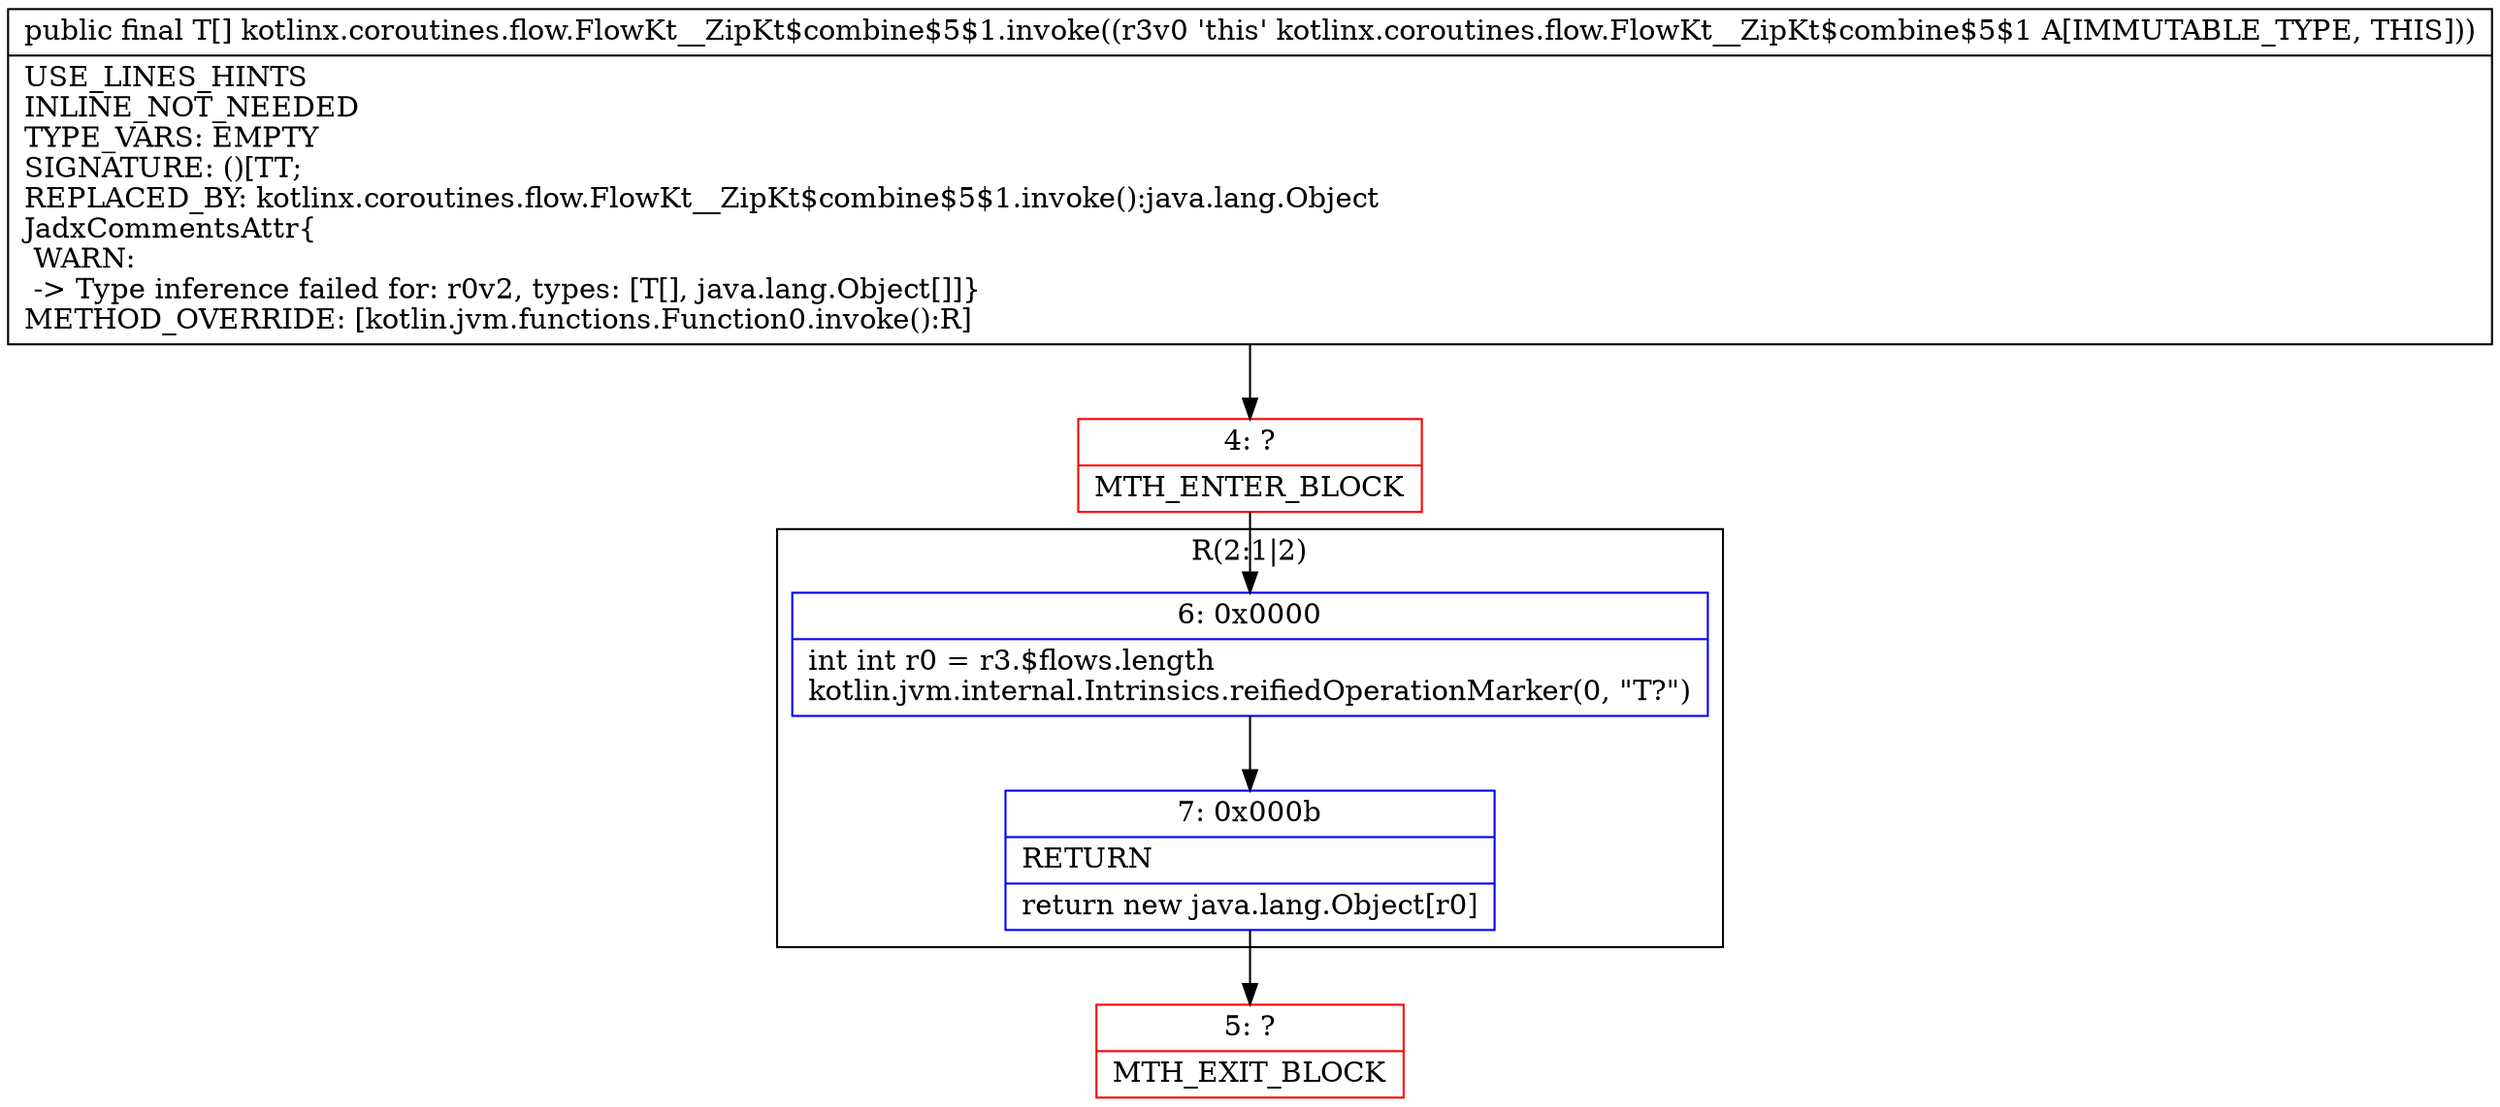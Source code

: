 digraph "CFG forkotlinx.coroutines.flow.FlowKt__ZipKt$combine$5$1.invoke()[Ljava\/lang\/Object;" {
subgraph cluster_Region_1011931071 {
label = "R(2:1|2)";
node [shape=record,color=blue];
Node_6 [shape=record,label="{6\:\ 0x0000|int int r0 = r3.$flows.length\lkotlin.jvm.internal.Intrinsics.reifiedOperationMarker(0, \"T?\")\l}"];
Node_7 [shape=record,label="{7\:\ 0x000b|RETURN\l|return new java.lang.Object[r0]\l}"];
}
Node_4 [shape=record,color=red,label="{4\:\ ?|MTH_ENTER_BLOCK\l}"];
Node_5 [shape=record,color=red,label="{5\:\ ?|MTH_EXIT_BLOCK\l}"];
MethodNode[shape=record,label="{public final T[] kotlinx.coroutines.flow.FlowKt__ZipKt$combine$5$1.invoke((r3v0 'this' kotlinx.coroutines.flow.FlowKt__ZipKt$combine$5$1 A[IMMUTABLE_TYPE, THIS]))  | USE_LINES_HINTS\lINLINE_NOT_NEEDED\lTYPE_VARS: EMPTY\lSIGNATURE: ()[TT;\lREPLACED_BY: kotlinx.coroutines.flow.FlowKt__ZipKt$combine$5$1.invoke():java.lang.Object\lJadxCommentsAttr\{\l WARN: \l \-\> Type inference failed for: r0v2, types: [T[], java.lang.Object[]]\}\lMETHOD_OVERRIDE: [kotlin.jvm.functions.Function0.invoke():R]\l}"];
MethodNode -> Node_4;Node_6 -> Node_7;
Node_7 -> Node_5;
Node_4 -> Node_6;
}

